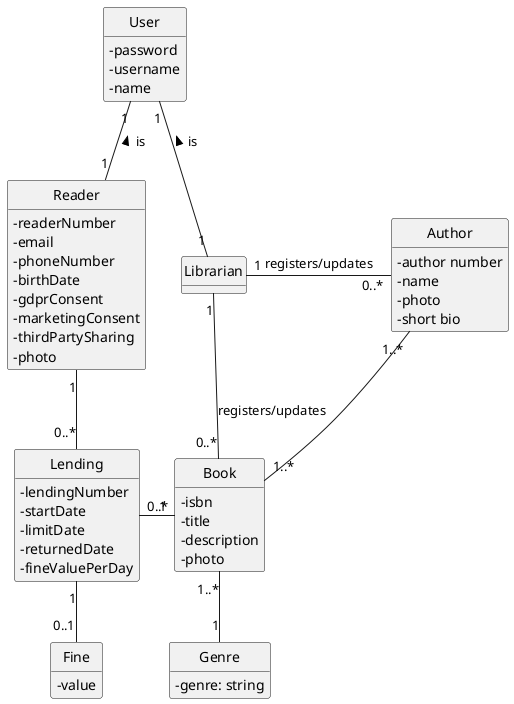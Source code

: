 @startuml
'https://plantuml.com/class-diagram
skinparam classAttributeIconSize 0
hide circle
hide methods

class User{
    - password
    - username
    - name
}


class Librarian{
}


class Genre{
    - genre: string
}

class Book {
    - isbn
    - title
    - description
    - photo
}

class Author {
    - author number
    - name
    - photo
    - short bio
   }

class Reader{
    - readerNumber
    - email
    - phoneNumber
    - birthDate
    - gdprConsent
    - marketingConsent
    - thirdPartySharing
    - photo
}



class Lending {
    - lendingNumber
    - startDate
    - limitDate
    - returnedDate
    - fineValuePerDay
}

class Fine {
    - value
}

Librarian "1" - "0..*" Author : registers/updates
Librarian "1" -- "0..*" Book : registers/updates
Book "1..*" -up- "1..*"  Author
Book  "1..*" -- "1"  Genre
Lending "1" -- "0..1" Fine
Lending "0..*" -up- "1" Reader
Lending "0..*" - "1" Book
Reader "1" -up- "1" User : > is
Librarian "1" -up- "1" User : > is


@enduml

